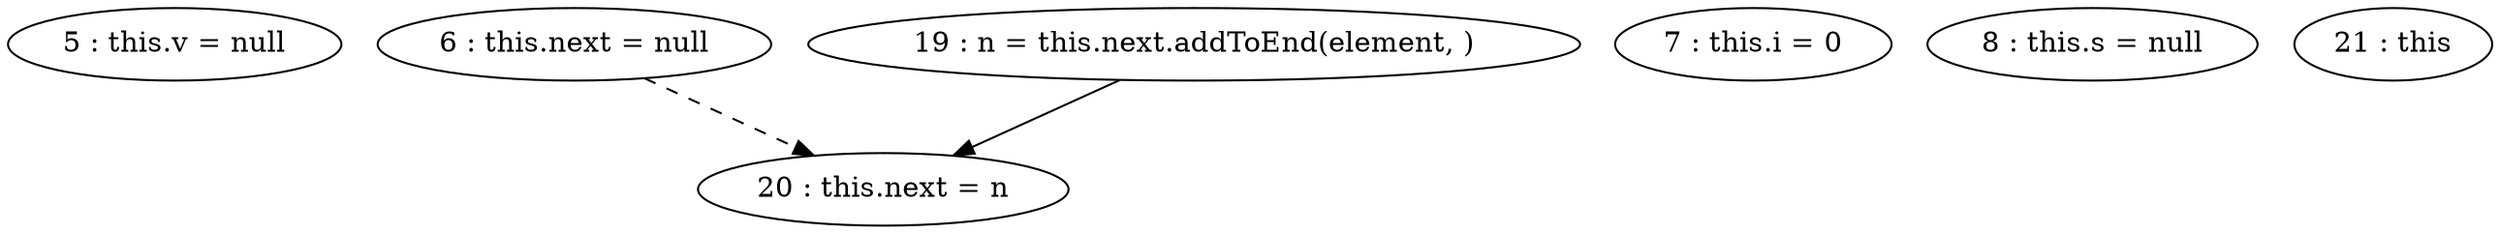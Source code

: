 digraph G {
"5 : this.v = null"
"6 : this.next = null"
"6 : this.next = null" -> "20 : this.next = n" [style=dashed]
"7 : this.i = 0"
"8 : this.s = null"
"19 : n = this.next.addToEnd(element, )"
"19 : n = this.next.addToEnd(element, )" -> "20 : this.next = n"
"20 : this.next = n"
"21 : this"
}